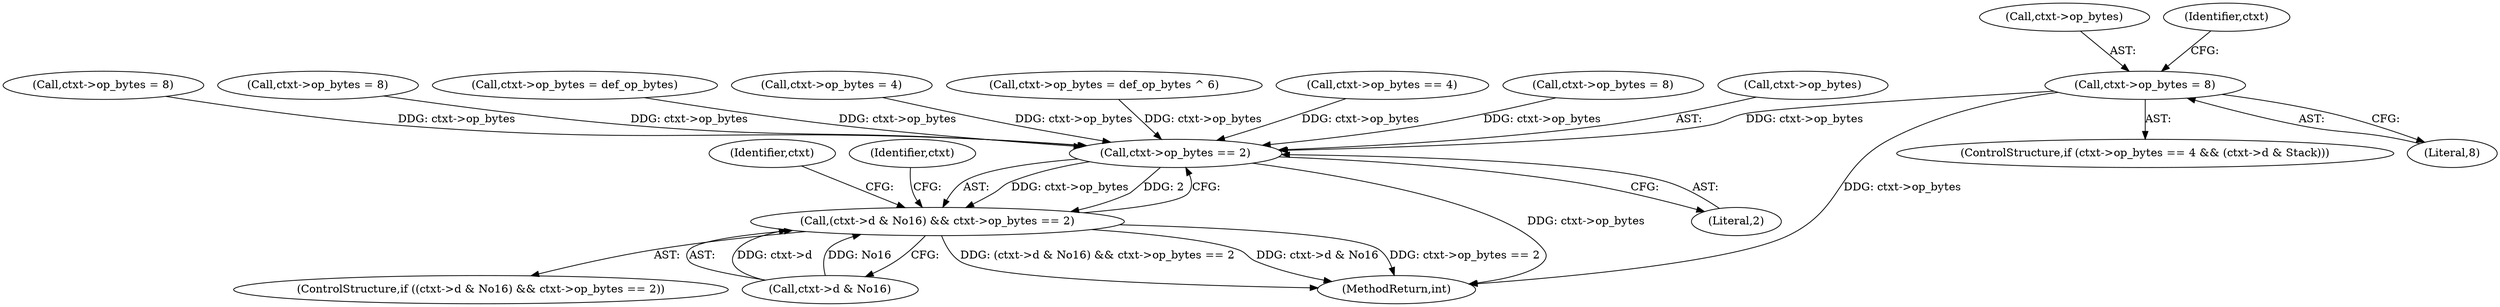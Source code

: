 digraph "0_linux_d9092f52d7e61dd1557f2db2400ddb430e85937e@pointer" {
"1000882" [label="(Call,ctxt->op_bytes = 8)"];
"1000928" [label="(Call,ctxt->op_bytes == 2)"];
"1000922" [label="(Call,(ctxt->d & No16) && ctxt->op_bytes == 2)"];
"1000886" [label="(Literal,8)"];
"1001128" [label="(MethodReturn,int)"];
"1000883" [label="(Call,ctxt->op_bytes)"];
"1000285" [label="(Call,ctxt->op_bytes = def_op_bytes ^ 6)"];
"1000872" [label="(Call,ctxt->op_bytes == 4)"];
"1000921" [label="(ControlStructure,if ((ctxt->d & No16) && ctxt->op_bytes == 2))"];
"1000928" [label="(Call,ctxt->op_bytes == 2)"];
"1000932" [label="(Literal,2)"];
"1000894" [label="(Call,ctxt->op_bytes = 8)"];
"1000929" [label="(Call,ctxt->op_bytes)"];
"1000393" [label="(Call,ctxt->op_bytes = 8)"];
"1000910" [label="(Call,ctxt->op_bytes = 8)"];
"1000922" [label="(Call,(ctxt->d & No16) && ctxt->op_bytes == 2)"];
"1000941" [label="(Identifier,ctxt)"];
"1000923" [label="(Call,ctxt->d & No16)"];
"1000935" [label="(Identifier,ctxt)"];
"1000260" [label="(Call,ctxt->op_bytes = def_op_bytes)"];
"1000870" [label="(ControlStructure,if (ctxt->op_bytes == 4 && (ctxt->d & Stack)))"];
"1000916" [label="(Call,ctxt->op_bytes = 4)"];
"1000902" [label="(Identifier,ctxt)"];
"1000882" [label="(Call,ctxt->op_bytes = 8)"];
"1000882" -> "1000870"  [label="AST: "];
"1000882" -> "1000886"  [label="CFG: "];
"1000883" -> "1000882"  [label="AST: "];
"1000886" -> "1000882"  [label="AST: "];
"1000902" -> "1000882"  [label="CFG: "];
"1000882" -> "1001128"  [label="DDG: ctxt->op_bytes"];
"1000882" -> "1000928"  [label="DDG: ctxt->op_bytes"];
"1000928" -> "1000922"  [label="AST: "];
"1000928" -> "1000932"  [label="CFG: "];
"1000929" -> "1000928"  [label="AST: "];
"1000932" -> "1000928"  [label="AST: "];
"1000922" -> "1000928"  [label="CFG: "];
"1000928" -> "1001128"  [label="DDG: ctxt->op_bytes"];
"1000928" -> "1000922"  [label="DDG: ctxt->op_bytes"];
"1000928" -> "1000922"  [label="DDG: 2"];
"1000285" -> "1000928"  [label="DDG: ctxt->op_bytes"];
"1000393" -> "1000928"  [label="DDG: ctxt->op_bytes"];
"1000894" -> "1000928"  [label="DDG: ctxt->op_bytes"];
"1000910" -> "1000928"  [label="DDG: ctxt->op_bytes"];
"1000872" -> "1000928"  [label="DDG: ctxt->op_bytes"];
"1000260" -> "1000928"  [label="DDG: ctxt->op_bytes"];
"1000916" -> "1000928"  [label="DDG: ctxt->op_bytes"];
"1000922" -> "1000921"  [label="AST: "];
"1000922" -> "1000923"  [label="CFG: "];
"1000923" -> "1000922"  [label="AST: "];
"1000935" -> "1000922"  [label="CFG: "];
"1000941" -> "1000922"  [label="CFG: "];
"1000922" -> "1001128"  [label="DDG: ctxt->d & No16"];
"1000922" -> "1001128"  [label="DDG: ctxt->op_bytes == 2"];
"1000922" -> "1001128"  [label="DDG: (ctxt->d & No16) && ctxt->op_bytes == 2"];
"1000923" -> "1000922"  [label="DDG: ctxt->d"];
"1000923" -> "1000922"  [label="DDG: No16"];
}
